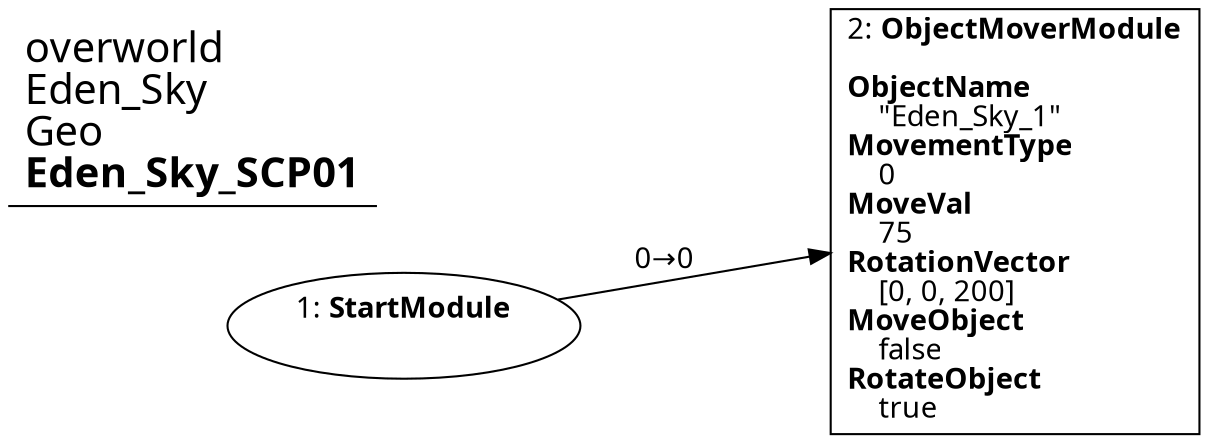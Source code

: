 digraph {
    layout = fdp;
    overlap = prism;
    sep = "+16";
    splines = spline;

    node [ shape = box ];

    graph [ fontname = "Segoe UI" ];
    node [ fontname = "Segoe UI" ];
    edge [ fontname = "Segoe UI" ];

    1 [ label = <1: <b>StartModule</b><br/><br/>> ];
    1 [ shape = oval ]
    1 [ pos = "0.156,-0.14400001!" ];
    1 -> 2 [ label = "0→0" ];

    2 [ label = <2: <b>ObjectMoverModule</b><br/><br/><b>ObjectName</b><br align="left"/>    &quot;Eden_Sky_1&quot;<br align="left"/><b>MovementType</b><br align="left"/>    0<br align="left"/><b>MoveVal</b><br align="left"/>    75<br align="left"/><b>RotationVector</b><br align="left"/>    [0, 0, 200]<br align="left"/><b>MoveObject</b><br align="left"/>    false<br align="left"/><b>RotateObject</b><br align="left"/>    true<br align="left"/>> ];
    2 [ pos = "0.39100003,-0.14400001!" ];

    title [ pos = "0.155,-0.143!" ];
    title [ shape = underline ];
    title [ label = <<font point-size="20">overworld<br align="left"/>Eden_Sky<br align="left"/>Geo<br align="left"/><b>Eden_Sky_SCP01</b><br align="left"/></font>> ];
}
